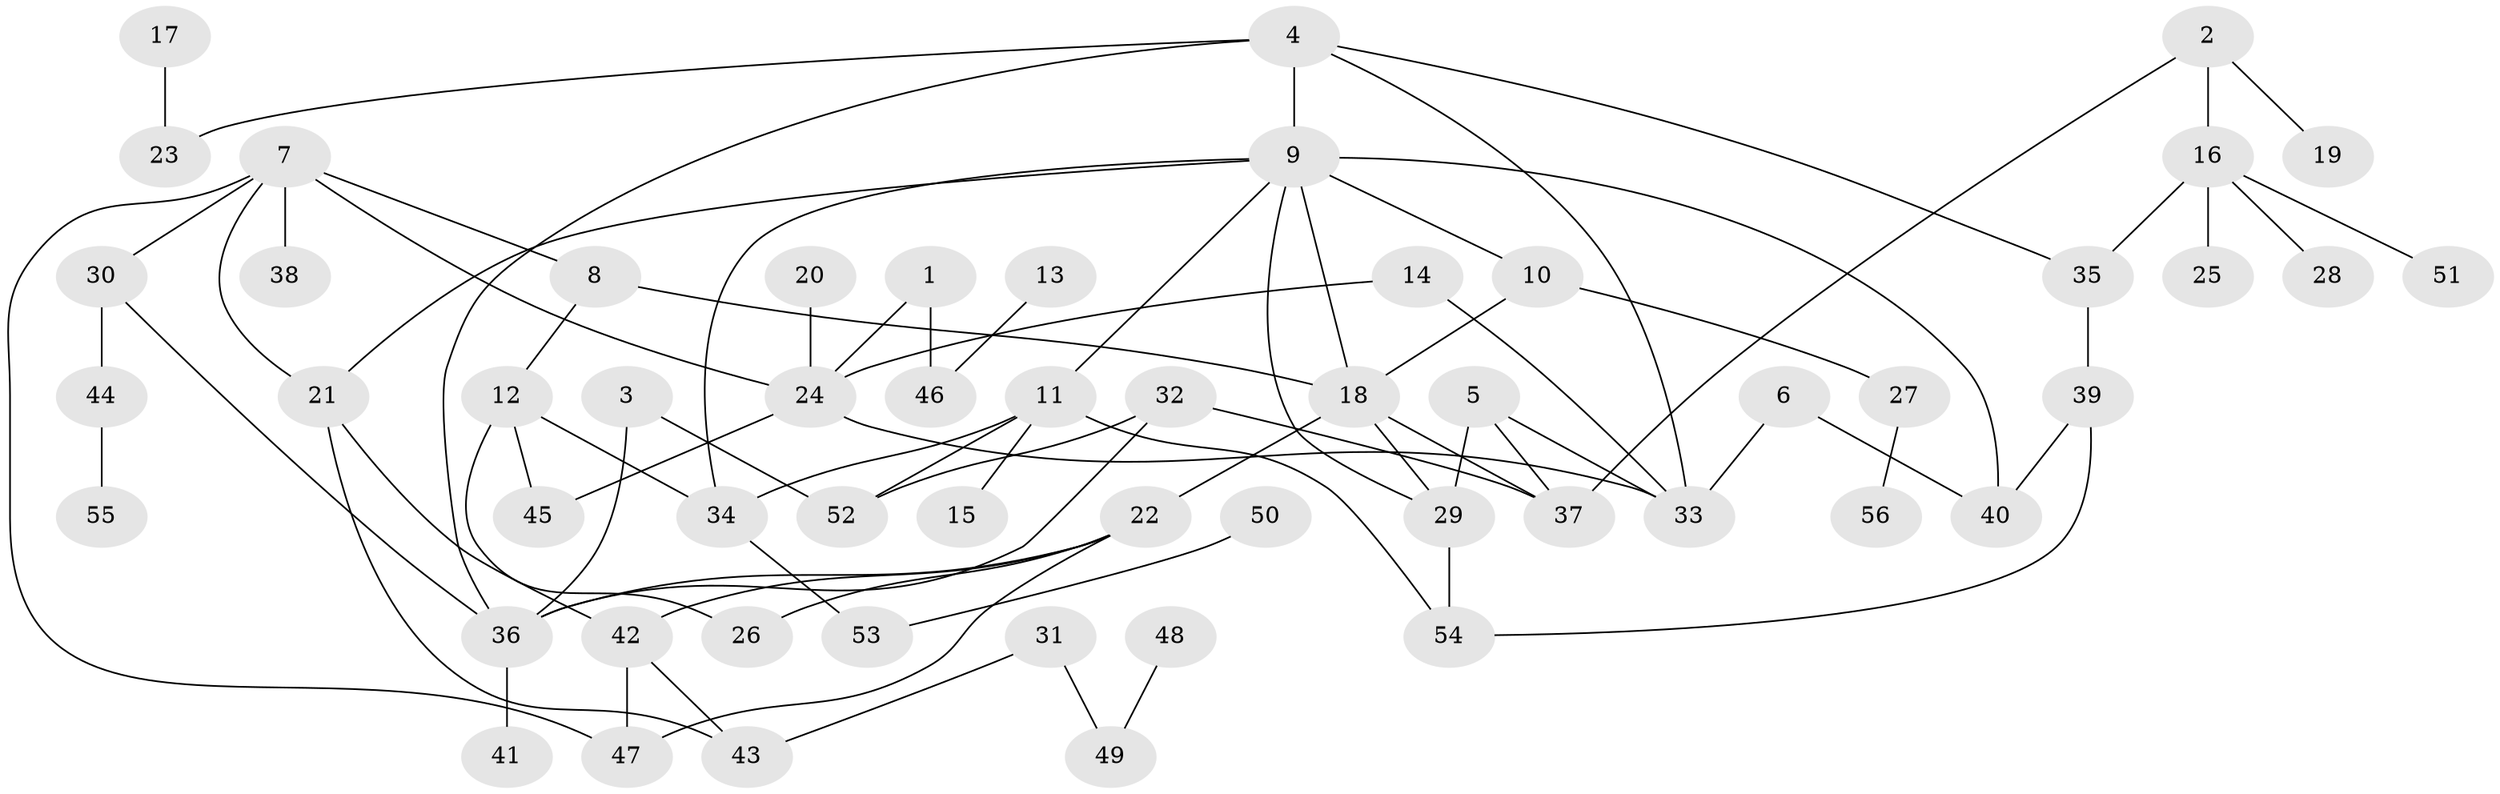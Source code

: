 // original degree distribution, {4: 0.06474820143884892, 7: 0.007194244604316547, 3: 0.19424460431654678, 5: 0.05755395683453238, 6: 0.04316546762589928, 2: 0.2517985611510791, 8: 0.007194244604316547, 1: 0.37410071942446044}
// Generated by graph-tools (version 1.1) at 2025/36/03/04/25 23:36:12]
// undirected, 56 vertices, 80 edges
graph export_dot {
  node [color=gray90,style=filled];
  1;
  2;
  3;
  4;
  5;
  6;
  7;
  8;
  9;
  10;
  11;
  12;
  13;
  14;
  15;
  16;
  17;
  18;
  19;
  20;
  21;
  22;
  23;
  24;
  25;
  26;
  27;
  28;
  29;
  30;
  31;
  32;
  33;
  34;
  35;
  36;
  37;
  38;
  39;
  40;
  41;
  42;
  43;
  44;
  45;
  46;
  47;
  48;
  49;
  50;
  51;
  52;
  53;
  54;
  55;
  56;
  1 -- 24 [weight=1.0];
  1 -- 46 [weight=1.0];
  2 -- 16 [weight=1.0];
  2 -- 19 [weight=1.0];
  2 -- 37 [weight=1.0];
  3 -- 36 [weight=1.0];
  3 -- 52 [weight=1.0];
  4 -- 9 [weight=1.0];
  4 -- 23 [weight=1.0];
  4 -- 33 [weight=1.0];
  4 -- 35 [weight=1.0];
  4 -- 36 [weight=1.0];
  5 -- 29 [weight=1.0];
  5 -- 33 [weight=1.0];
  5 -- 37 [weight=1.0];
  6 -- 33 [weight=1.0];
  6 -- 40 [weight=1.0];
  7 -- 8 [weight=1.0];
  7 -- 21 [weight=1.0];
  7 -- 24 [weight=1.0];
  7 -- 30 [weight=1.0];
  7 -- 38 [weight=1.0];
  7 -- 47 [weight=1.0];
  8 -- 12 [weight=1.0];
  8 -- 18 [weight=1.0];
  9 -- 10 [weight=2.0];
  9 -- 11 [weight=1.0];
  9 -- 18 [weight=1.0];
  9 -- 21 [weight=1.0];
  9 -- 29 [weight=1.0];
  9 -- 34 [weight=1.0];
  9 -- 40 [weight=1.0];
  10 -- 18 [weight=1.0];
  10 -- 27 [weight=1.0];
  11 -- 15 [weight=1.0];
  11 -- 34 [weight=1.0];
  11 -- 52 [weight=1.0];
  11 -- 54 [weight=1.0];
  12 -- 26 [weight=1.0];
  12 -- 34 [weight=1.0];
  12 -- 45 [weight=1.0];
  13 -- 46 [weight=1.0];
  14 -- 24 [weight=1.0];
  14 -- 33 [weight=1.0];
  16 -- 25 [weight=1.0];
  16 -- 28 [weight=1.0];
  16 -- 35 [weight=1.0];
  16 -- 51 [weight=1.0];
  17 -- 23 [weight=1.0];
  18 -- 22 [weight=1.0];
  18 -- 29 [weight=1.0];
  18 -- 37 [weight=1.0];
  20 -- 24 [weight=1.0];
  21 -- 42 [weight=1.0];
  21 -- 43 [weight=1.0];
  22 -- 26 [weight=1.0];
  22 -- 36 [weight=1.0];
  22 -- 42 [weight=1.0];
  22 -- 47 [weight=1.0];
  24 -- 33 [weight=1.0];
  24 -- 45 [weight=1.0];
  27 -- 56 [weight=1.0];
  29 -- 54 [weight=1.0];
  30 -- 36 [weight=1.0];
  30 -- 44 [weight=1.0];
  31 -- 43 [weight=1.0];
  31 -- 49 [weight=1.0];
  32 -- 36 [weight=1.0];
  32 -- 37 [weight=1.0];
  32 -- 52 [weight=1.0];
  34 -- 53 [weight=1.0];
  35 -- 39 [weight=1.0];
  36 -- 41 [weight=1.0];
  39 -- 40 [weight=1.0];
  39 -- 54 [weight=1.0];
  42 -- 43 [weight=1.0];
  42 -- 47 [weight=1.0];
  44 -- 55 [weight=1.0];
  48 -- 49 [weight=1.0];
  50 -- 53 [weight=1.0];
}

